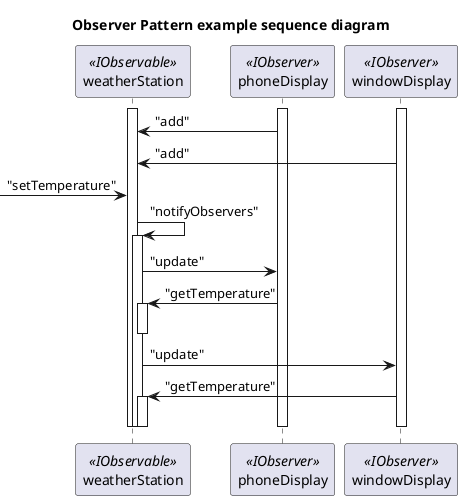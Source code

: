 @startuml Observer Pattern example sequence diagram
title Observer Pattern example sequence diagram
participant weatherStation <<IObservable>>
participant phoneDisplay <<IObserver>>
participant windowDisplay <<IObserver>>

activate weatherStation
activate phoneDisplay
activate windowDisplay

phoneDisplay -> weatherStation : "add"
windowDisplay -> weatherStation : "add"

-> weatherStation : "setTemperature"
weatherStation -> weatherStation : "notifyObservers"
activate weatherStation

weatherStation -> phoneDisplay : "update"
phoneDisplay -> weatherStation : "getTemperature"
activate weatherStation
deactivate weatherStation

weatherStation -> windowDisplay : "update"
windowDisplay -> weatherStation : "getTemperature"
activate weatherStation
deactivate weatherStation

deactivate weatherStation

deactivate phoneDisplay
deactivate windowDisplay
deactivate weatherStation
@enduml